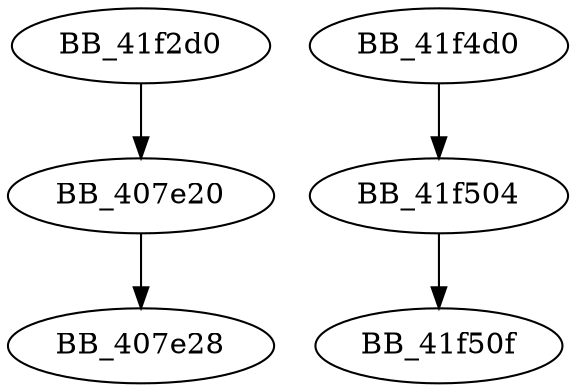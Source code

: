 DiGraph sub_41F4D0{
BB_407e20->BB_407e28
BB_41f2d0->BB_407e20
BB_41f4d0->BB_41f504
BB_41f504->BB_41f50f
}
